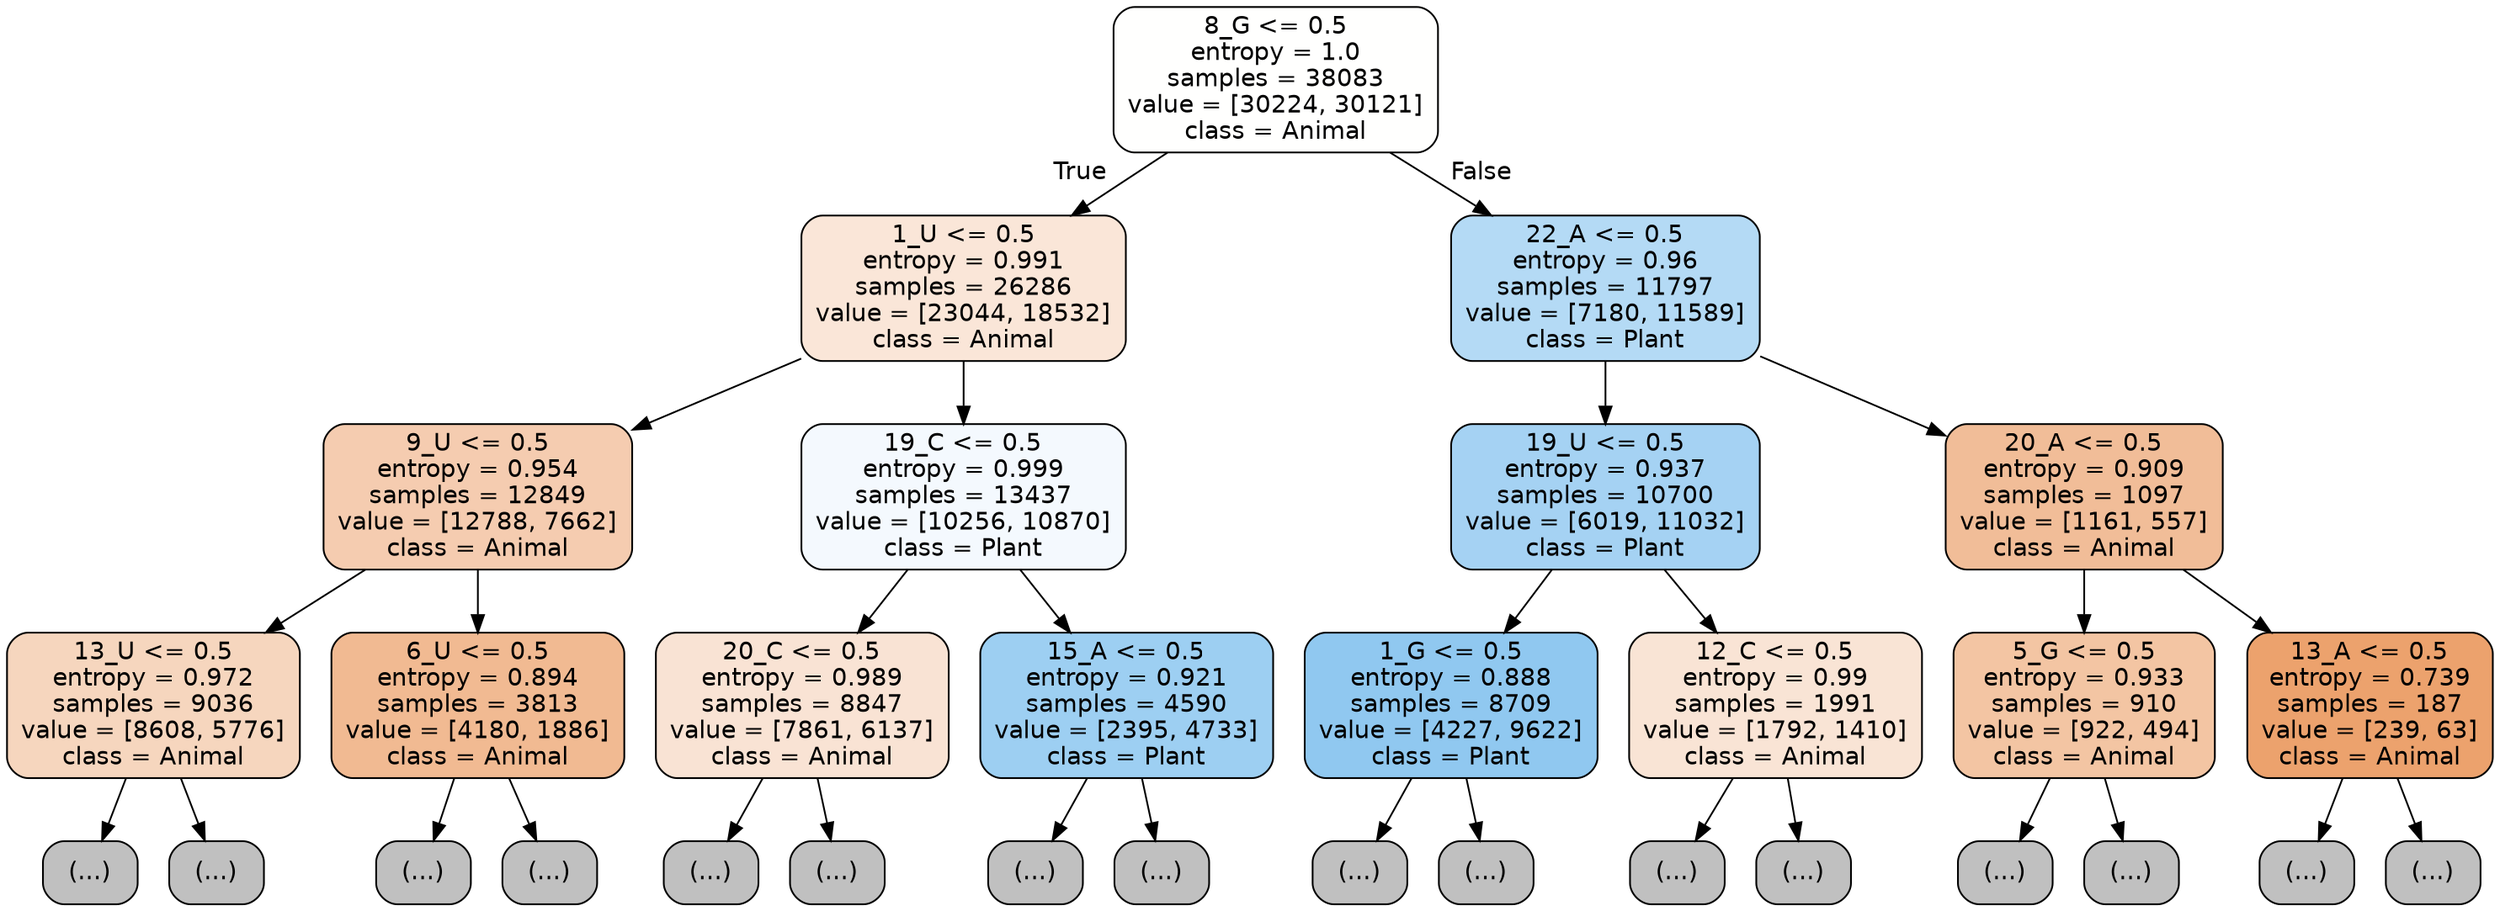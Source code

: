 digraph Tree {
node [shape=box, style="filled, rounded", color="black", fontname="helvetica"] ;
edge [fontname="helvetica"] ;
0 [label="8_G <= 0.5\nentropy = 1.0\nsamples = 38083\nvalue = [30224, 30121]\nclass = Animal", fillcolor="#fffffe"] ;
1 [label="1_U <= 0.5\nentropy = 0.991\nsamples = 26286\nvalue = [23044, 18532]\nclass = Animal", fillcolor="#fae6d8"] ;
0 -> 1 [labeldistance=2.5, labelangle=45, headlabel="True"] ;
2 [label="9_U <= 0.5\nentropy = 0.954\nsamples = 12849\nvalue = [12788, 7662]\nclass = Animal", fillcolor="#f5ccb0"] ;
1 -> 2 ;
3 [label="13_U <= 0.5\nentropy = 0.972\nsamples = 9036\nvalue = [8608, 5776]\nclass = Animal", fillcolor="#f6d6be"] ;
2 -> 3 ;
4 [label="(...)", fillcolor="#C0C0C0"] ;
3 -> 4 ;
3597 [label="(...)", fillcolor="#C0C0C0"] ;
3 -> 3597 ;
5048 [label="6_U <= 0.5\nentropy = 0.894\nsamples = 3813\nvalue = [4180, 1886]\nclass = Animal", fillcolor="#f1ba92"] ;
2 -> 5048 ;
5049 [label="(...)", fillcolor="#C0C0C0"] ;
5048 -> 5049 ;
6592 [label="(...)", fillcolor="#C0C0C0"] ;
5048 -> 6592 ;
7095 [label="19_C <= 0.5\nentropy = 0.999\nsamples = 13437\nvalue = [10256, 10870]\nclass = Plant", fillcolor="#f4f9fe"] ;
1 -> 7095 ;
7096 [label="20_C <= 0.5\nentropy = 0.989\nsamples = 8847\nvalue = [7861, 6137]\nclass = Animal", fillcolor="#f9e3d4"] ;
7095 -> 7096 ;
7097 [label="(...)", fillcolor="#C0C0C0"] ;
7096 -> 7097 ;
10188 [label="(...)", fillcolor="#C0C0C0"] ;
7096 -> 10188 ;
11157 [label="15_A <= 0.5\nentropy = 0.921\nsamples = 4590\nvalue = [2395, 4733]\nclass = Plant", fillcolor="#9dcff2"] ;
7095 -> 11157 ;
11158 [label="(...)", fillcolor="#C0C0C0"] ;
11157 -> 11158 ;
12243 [label="(...)", fillcolor="#C0C0C0"] ;
11157 -> 12243 ;
12630 [label="22_A <= 0.5\nentropy = 0.96\nsamples = 11797\nvalue = [7180, 11589]\nclass = Plant", fillcolor="#b4daf5"] ;
0 -> 12630 [labeldistance=2.5, labelangle=-45, headlabel="False"] ;
12631 [label="19_U <= 0.5\nentropy = 0.937\nsamples = 10700\nvalue = [6019, 11032]\nclass = Plant", fillcolor="#a5d2f3"] ;
12630 -> 12631 ;
12632 [label="1_G <= 0.5\nentropy = 0.888\nsamples = 8709\nvalue = [4227, 9622]\nclass = Plant", fillcolor="#90c8f0"] ;
12631 -> 12632 ;
12633 [label="(...)", fillcolor="#C0C0C0"] ;
12632 -> 12633 ;
15044 [label="(...)", fillcolor="#C0C0C0"] ;
12632 -> 15044 ;
15501 [label="12_C <= 0.5\nentropy = 0.99\nsamples = 1991\nvalue = [1792, 1410]\nclass = Animal", fillcolor="#f9e4d5"] ;
12631 -> 15501 ;
15502 [label="(...)", fillcolor="#C0C0C0"] ;
15501 -> 15502 ;
16337 [label="(...)", fillcolor="#C0C0C0"] ;
15501 -> 16337 ;
16544 [label="20_A <= 0.5\nentropy = 0.909\nsamples = 1097\nvalue = [1161, 557]\nclass = Animal", fillcolor="#f1bd98"] ;
12630 -> 16544 ;
16545 [label="5_G <= 0.5\nentropy = 0.933\nsamples = 910\nvalue = [922, 494]\nclass = Animal", fillcolor="#f3c5a3"] ;
16544 -> 16545 ;
16546 [label="(...)", fillcolor="#C0C0C0"] ;
16545 -> 16546 ;
16847 [label="(...)", fillcolor="#C0C0C0"] ;
16545 -> 16847 ;
16966 [label="13_A <= 0.5\nentropy = 0.739\nsamples = 187\nvalue = [239, 63]\nclass = Animal", fillcolor="#eca26d"] ;
16544 -> 16966 ;
16967 [label="(...)", fillcolor="#C0C0C0"] ;
16966 -> 16967 ;
17042 [label="(...)", fillcolor="#C0C0C0"] ;
16966 -> 17042 ;
}